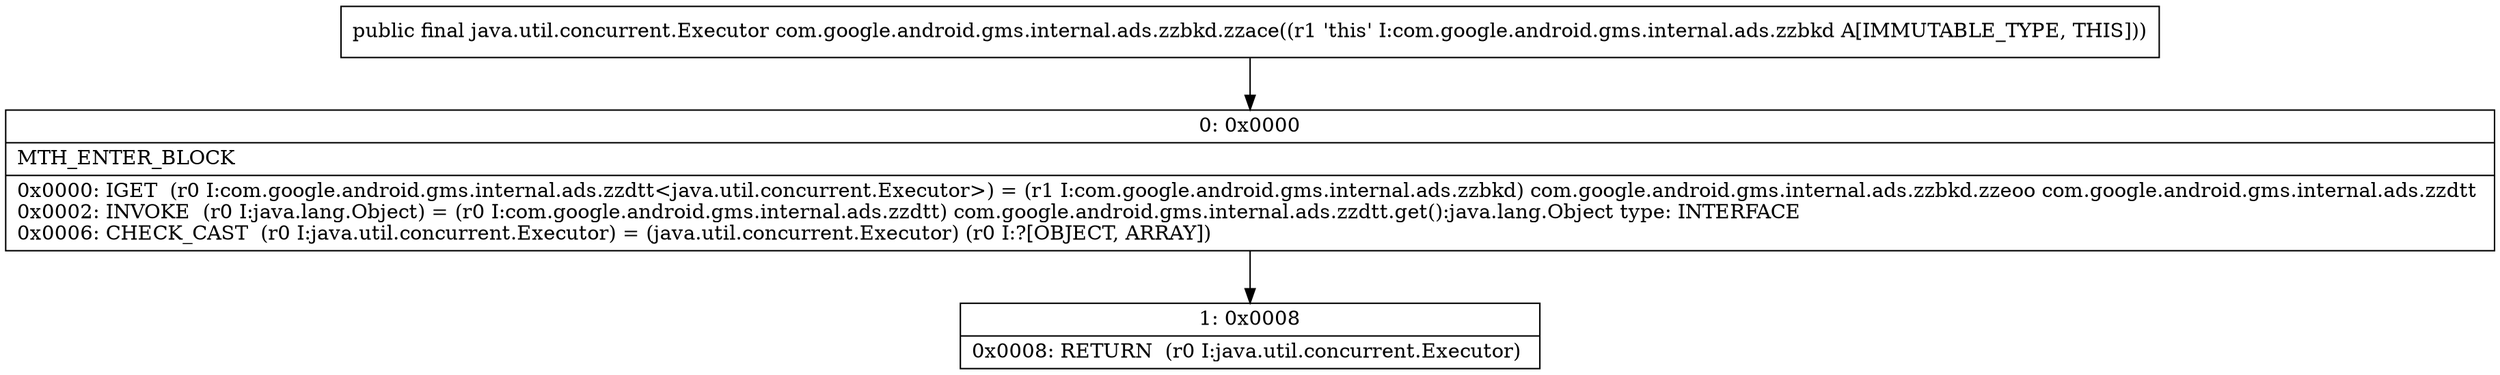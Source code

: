 digraph "CFG forcom.google.android.gms.internal.ads.zzbkd.zzace()Ljava\/util\/concurrent\/Executor;" {
Node_0 [shape=record,label="{0\:\ 0x0000|MTH_ENTER_BLOCK\l|0x0000: IGET  (r0 I:com.google.android.gms.internal.ads.zzdtt\<java.util.concurrent.Executor\>) = (r1 I:com.google.android.gms.internal.ads.zzbkd) com.google.android.gms.internal.ads.zzbkd.zzeoo com.google.android.gms.internal.ads.zzdtt \l0x0002: INVOKE  (r0 I:java.lang.Object) = (r0 I:com.google.android.gms.internal.ads.zzdtt) com.google.android.gms.internal.ads.zzdtt.get():java.lang.Object type: INTERFACE \l0x0006: CHECK_CAST  (r0 I:java.util.concurrent.Executor) = (java.util.concurrent.Executor) (r0 I:?[OBJECT, ARRAY]) \l}"];
Node_1 [shape=record,label="{1\:\ 0x0008|0x0008: RETURN  (r0 I:java.util.concurrent.Executor) \l}"];
MethodNode[shape=record,label="{public final java.util.concurrent.Executor com.google.android.gms.internal.ads.zzbkd.zzace((r1 'this' I:com.google.android.gms.internal.ads.zzbkd A[IMMUTABLE_TYPE, THIS])) }"];
MethodNode -> Node_0;
Node_0 -> Node_1;
}

